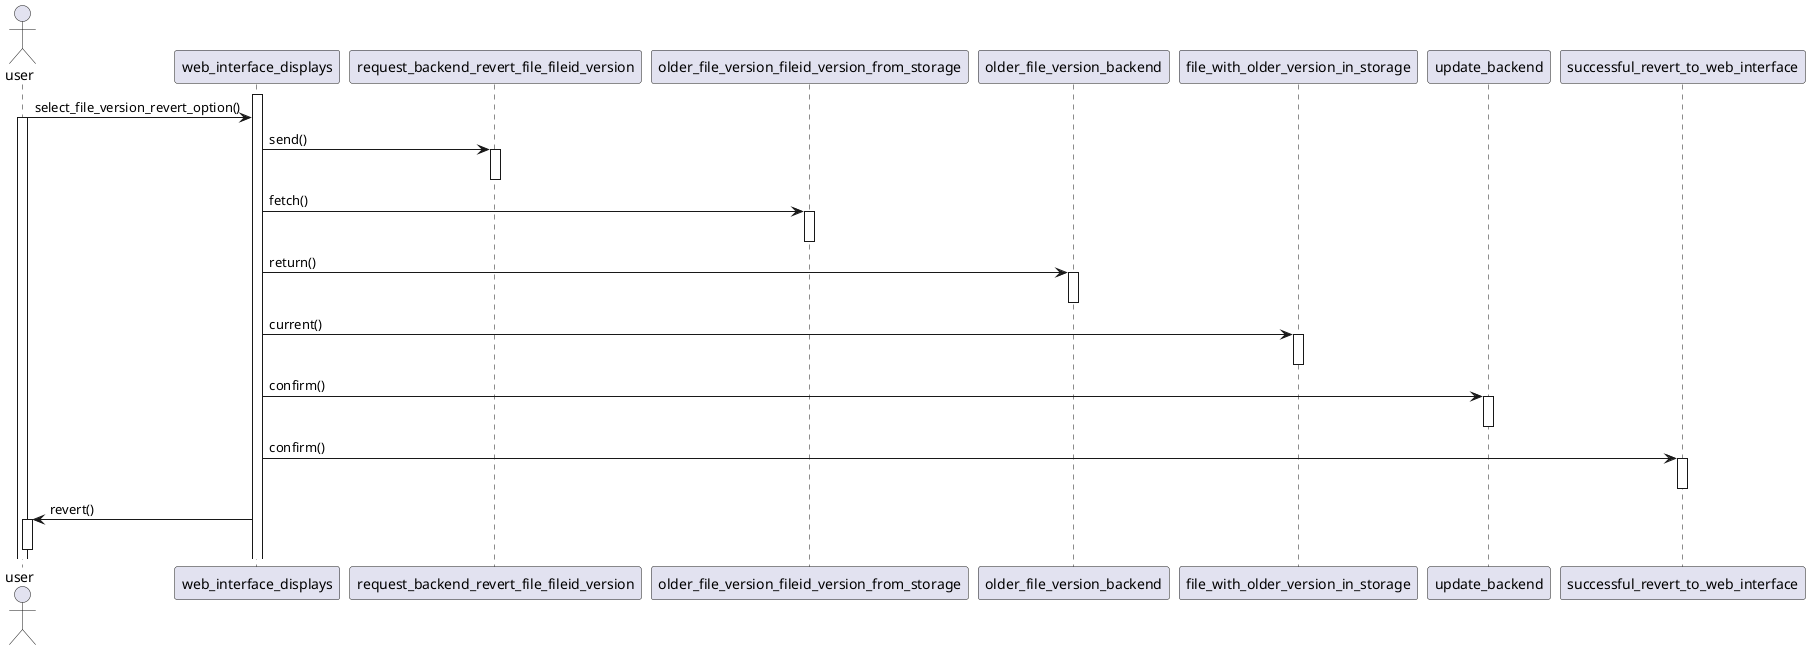 @startuml
actor user
participant web_interface_displays
activate web_interface_displays
user -> web_interface_displays: select_file_version_revert_option()
activate user
participant request_backend_revert_file_fileid_version
web_interface_displays -> request_backend_revert_file_fileid_version: send()
activate request_backend_revert_file_fileid_version
deactivate request_backend_revert_file_fileid_version
participant older_file_version_fileid_version_from_storage
web_interface_displays -> older_file_version_fileid_version_from_storage: fetch()
activate older_file_version_fileid_version_from_storage
deactivate older_file_version_fileid_version_from_storage
participant older_file_version_backend
web_interface_displays -> older_file_version_backend: return()
activate older_file_version_backend
deactivate older_file_version_backend
participant file_with_older_version_in_storage
web_interface_displays -> file_with_older_version_in_storage: current()
activate file_with_older_version_in_storage
deactivate file_with_older_version_in_storage
participant update_backend
web_interface_displays -> update_backend: confirm()
activate update_backend
deactivate update_backend
participant successful_revert_to_web_interface
web_interface_displays -> successful_revert_to_web_interface: confirm()
activate successful_revert_to_web_interface
deactivate successful_revert_to_web_interface
web_interface_displays -> user: revert()
activate user
deactivate user
@enduml
